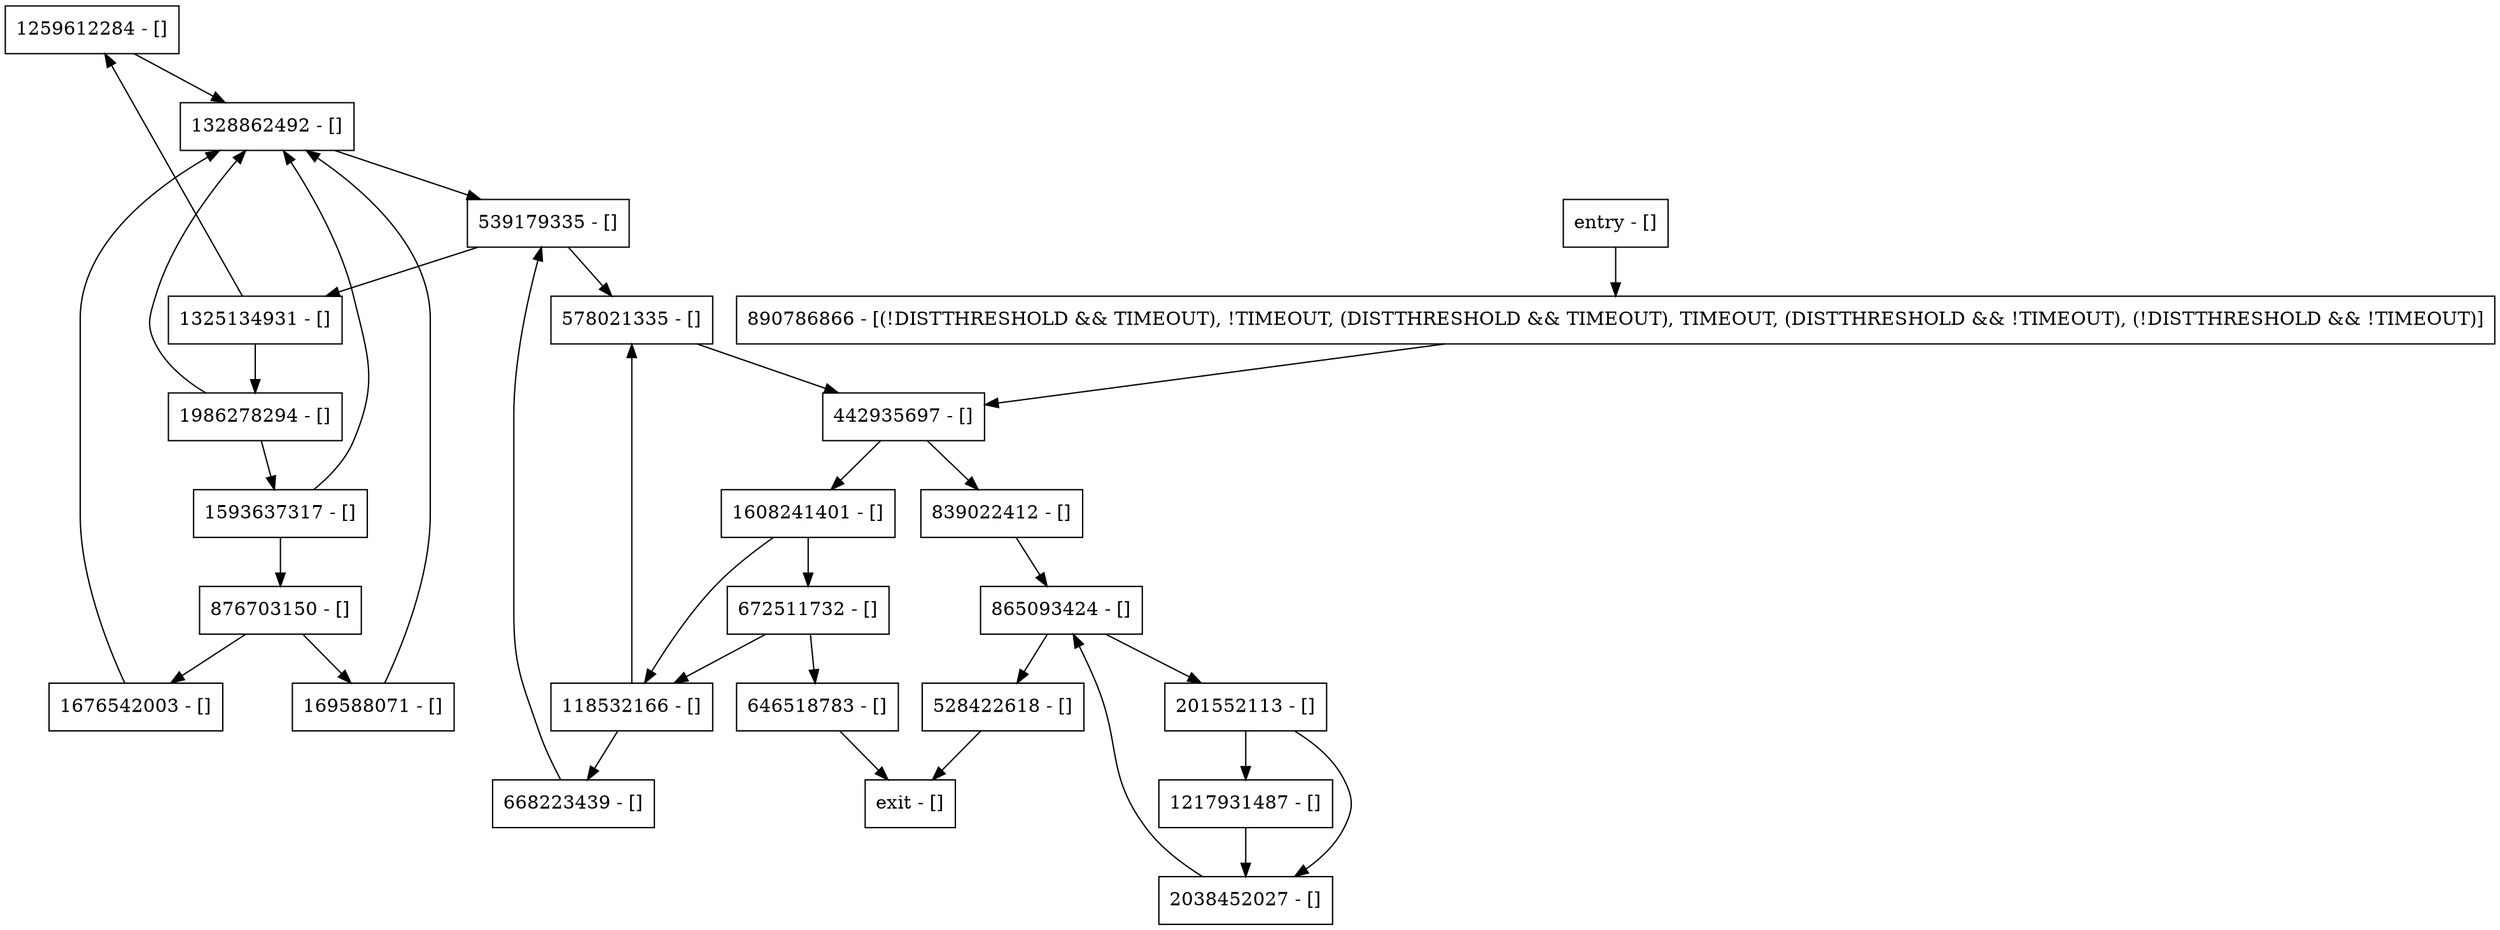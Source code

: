 digraph getMergedColors {
node [shape=record];
1259612284 [label="1259612284 - []"];
2038452027 [label="2038452027 - []"];
668223439 [label="668223439 - []"];
1608241401 [label="1608241401 - []"];
442935697 [label="442935697 - []"];
1986278294 [label="1986278294 - []"];
118532166 [label="118532166 - []"];
169588071 [label="169588071 - []"];
839022412 [label="839022412 - []"];
1217931487 [label="1217931487 - []"];
865093424 [label="865093424 - []"];
1328862492 [label="1328862492 - []"];
876703150 [label="876703150 - []"];
201552113 [label="201552113 - []"];
672511732 [label="672511732 - []"];
1325134931 [label="1325134931 - []"];
1676542003 [label="1676542003 - []"];
entry [label="entry - []"];
exit [label="exit - []"];
528422618 [label="528422618 - []"];
646518783 [label="646518783 - []"];
578021335 [label="578021335 - []"];
539179335 [label="539179335 - []"];
1593637317 [label="1593637317 - []"];
890786866 [label="890786866 - [(!DISTTHRESHOLD && TIMEOUT), !TIMEOUT, (DISTTHRESHOLD && TIMEOUT), TIMEOUT, (DISTTHRESHOLD && !TIMEOUT), (!DISTTHRESHOLD && !TIMEOUT)]"];
entry;
exit;
1259612284 -> 1328862492;
2038452027 -> 865093424;
668223439 -> 539179335;
1608241401 -> 672511732;
1608241401 -> 118532166;
442935697 -> 1608241401;
442935697 -> 839022412;
1986278294 -> 1593637317;
1986278294 -> 1328862492;
118532166 -> 578021335;
118532166 -> 668223439;
169588071 -> 1328862492;
839022412 -> 865093424;
1217931487 -> 2038452027;
865093424 -> 528422618;
865093424 -> 201552113;
1328862492 -> 539179335;
876703150 -> 1676542003;
876703150 -> 169588071;
201552113 -> 2038452027;
201552113 -> 1217931487;
672511732 -> 118532166;
672511732 -> 646518783;
1325134931 -> 1259612284;
1325134931 -> 1986278294;
1676542003 -> 1328862492;
entry -> 890786866;
528422618 -> exit;
646518783 -> exit;
578021335 -> 442935697;
539179335 -> 1325134931;
539179335 -> 578021335;
1593637317 -> 1328862492;
1593637317 -> 876703150;
890786866 -> 442935697;
}

